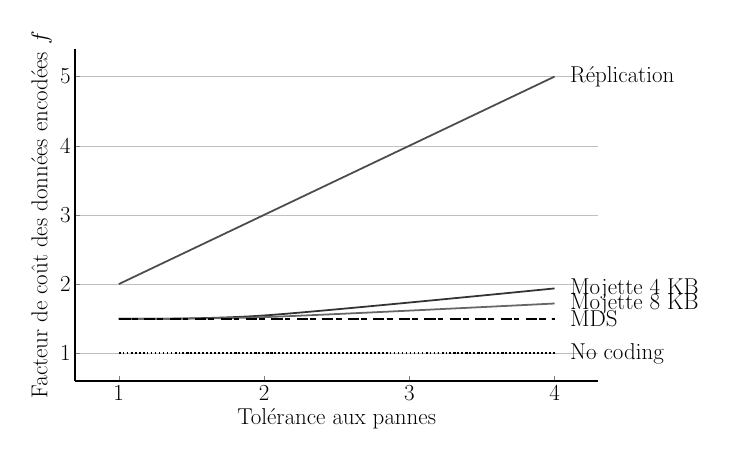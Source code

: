 \begin{tikzpicture}[scale=0.4]
\tikzstyle{every node}=[font=\huge]
\begin{axis}[
    compat=newest, %Better label placement
    xlabel = {Tolérance aux pannes},
    ylabel = {Facteur de coût des données encodées $f$},
    width=1.5\textwidth,
    height=\textwidth,
    xticklabels={ 1, 2, 3, 4 },
    xtick={1, 2, 3, 4},
    ytick={1,...,5},
    axis lines*=left,
    cycle list={
        {draw=black!100},
        {draw=black!80},
        {draw=black!60},
        {draw=black!40},
        {draw=black!70}
    },
    smooth,
    ultra thick,
    xmin=1,
    enlarge x limits={rel=0.1},
    clip=false,
    ymajorgrids
    ]
    \addplot [dotted] plot coordinates {
        (1, 1.0)
        (2, 1.0)
        (3, 1.0)
        (4, 1.0)
    } node[pos=1] (endofplotnocoding) {};
    \node[right=1em]
            at (endofplotnocoding) {No coding};

    \addplot plot coordinates {
        (1, 1.5)
        (2, 1.547)
        %(3, 4.0)
        (4, 1.938)
    } node[pos=1] (endofplotmojette) {};
    \node[above=0.5cm, right=1em]
            at (endofplotmojette) {Mojette $4$~KB};

    \addplot plot coordinates {
        (1, 1.5)
        (2, 1.523)
        %(3, 4.0)
        (4, 1.72)
    } node[pos=1] (endofplotmojette) {};
    \node[above=0.2cm, right=1em]
            at (endofplotmojette) {Mojette $8$~KB};
    
    \addplot [dash pattern=on 10pt off 2pt on 5pt off 6pt] plot coordinates {
        (1, 1.5)
        (2, 1.5)
        %(3, 1.5)
        (4, 1.5)
    } node[pos=1] (endofplotmds) {};
    \node[right=1em]
            at (endofplotmds) {MDS};

    \addplot plot coordinates {
        (1, 2.0)
        (2, 3.0)
        (3, 4.0)
        (4, 5.0)
    } node[pos=1] (endofplotrep) {};
    \node[right=1em]
            at (endofplotrep) {Réplication};

    %\legend{no overhead, MDS erasure code, Mojette erasure code, Replication}

\end{axis}
\end{tikzpicture}
